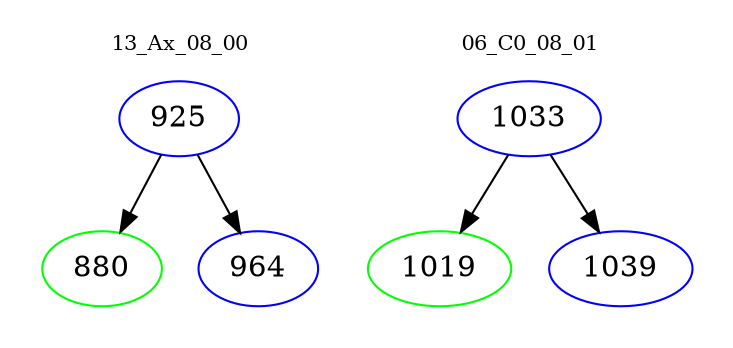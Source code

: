 digraph{
subgraph cluster_0 {
color = white
label = "13_Ax_08_00";
fontsize=10;
T0_925 [label="925", color="blue"]
T0_925 -> T0_880 [color="black"]
T0_880 [label="880", color="green"]
T0_925 -> T0_964 [color="black"]
T0_964 [label="964", color="blue"]
}
subgraph cluster_1 {
color = white
label = "06_C0_08_01";
fontsize=10;
T1_1033 [label="1033", color="blue"]
T1_1033 -> T1_1019 [color="black"]
T1_1019 [label="1019", color="green"]
T1_1033 -> T1_1039 [color="black"]
T1_1039 [label="1039", color="blue"]
}
}
